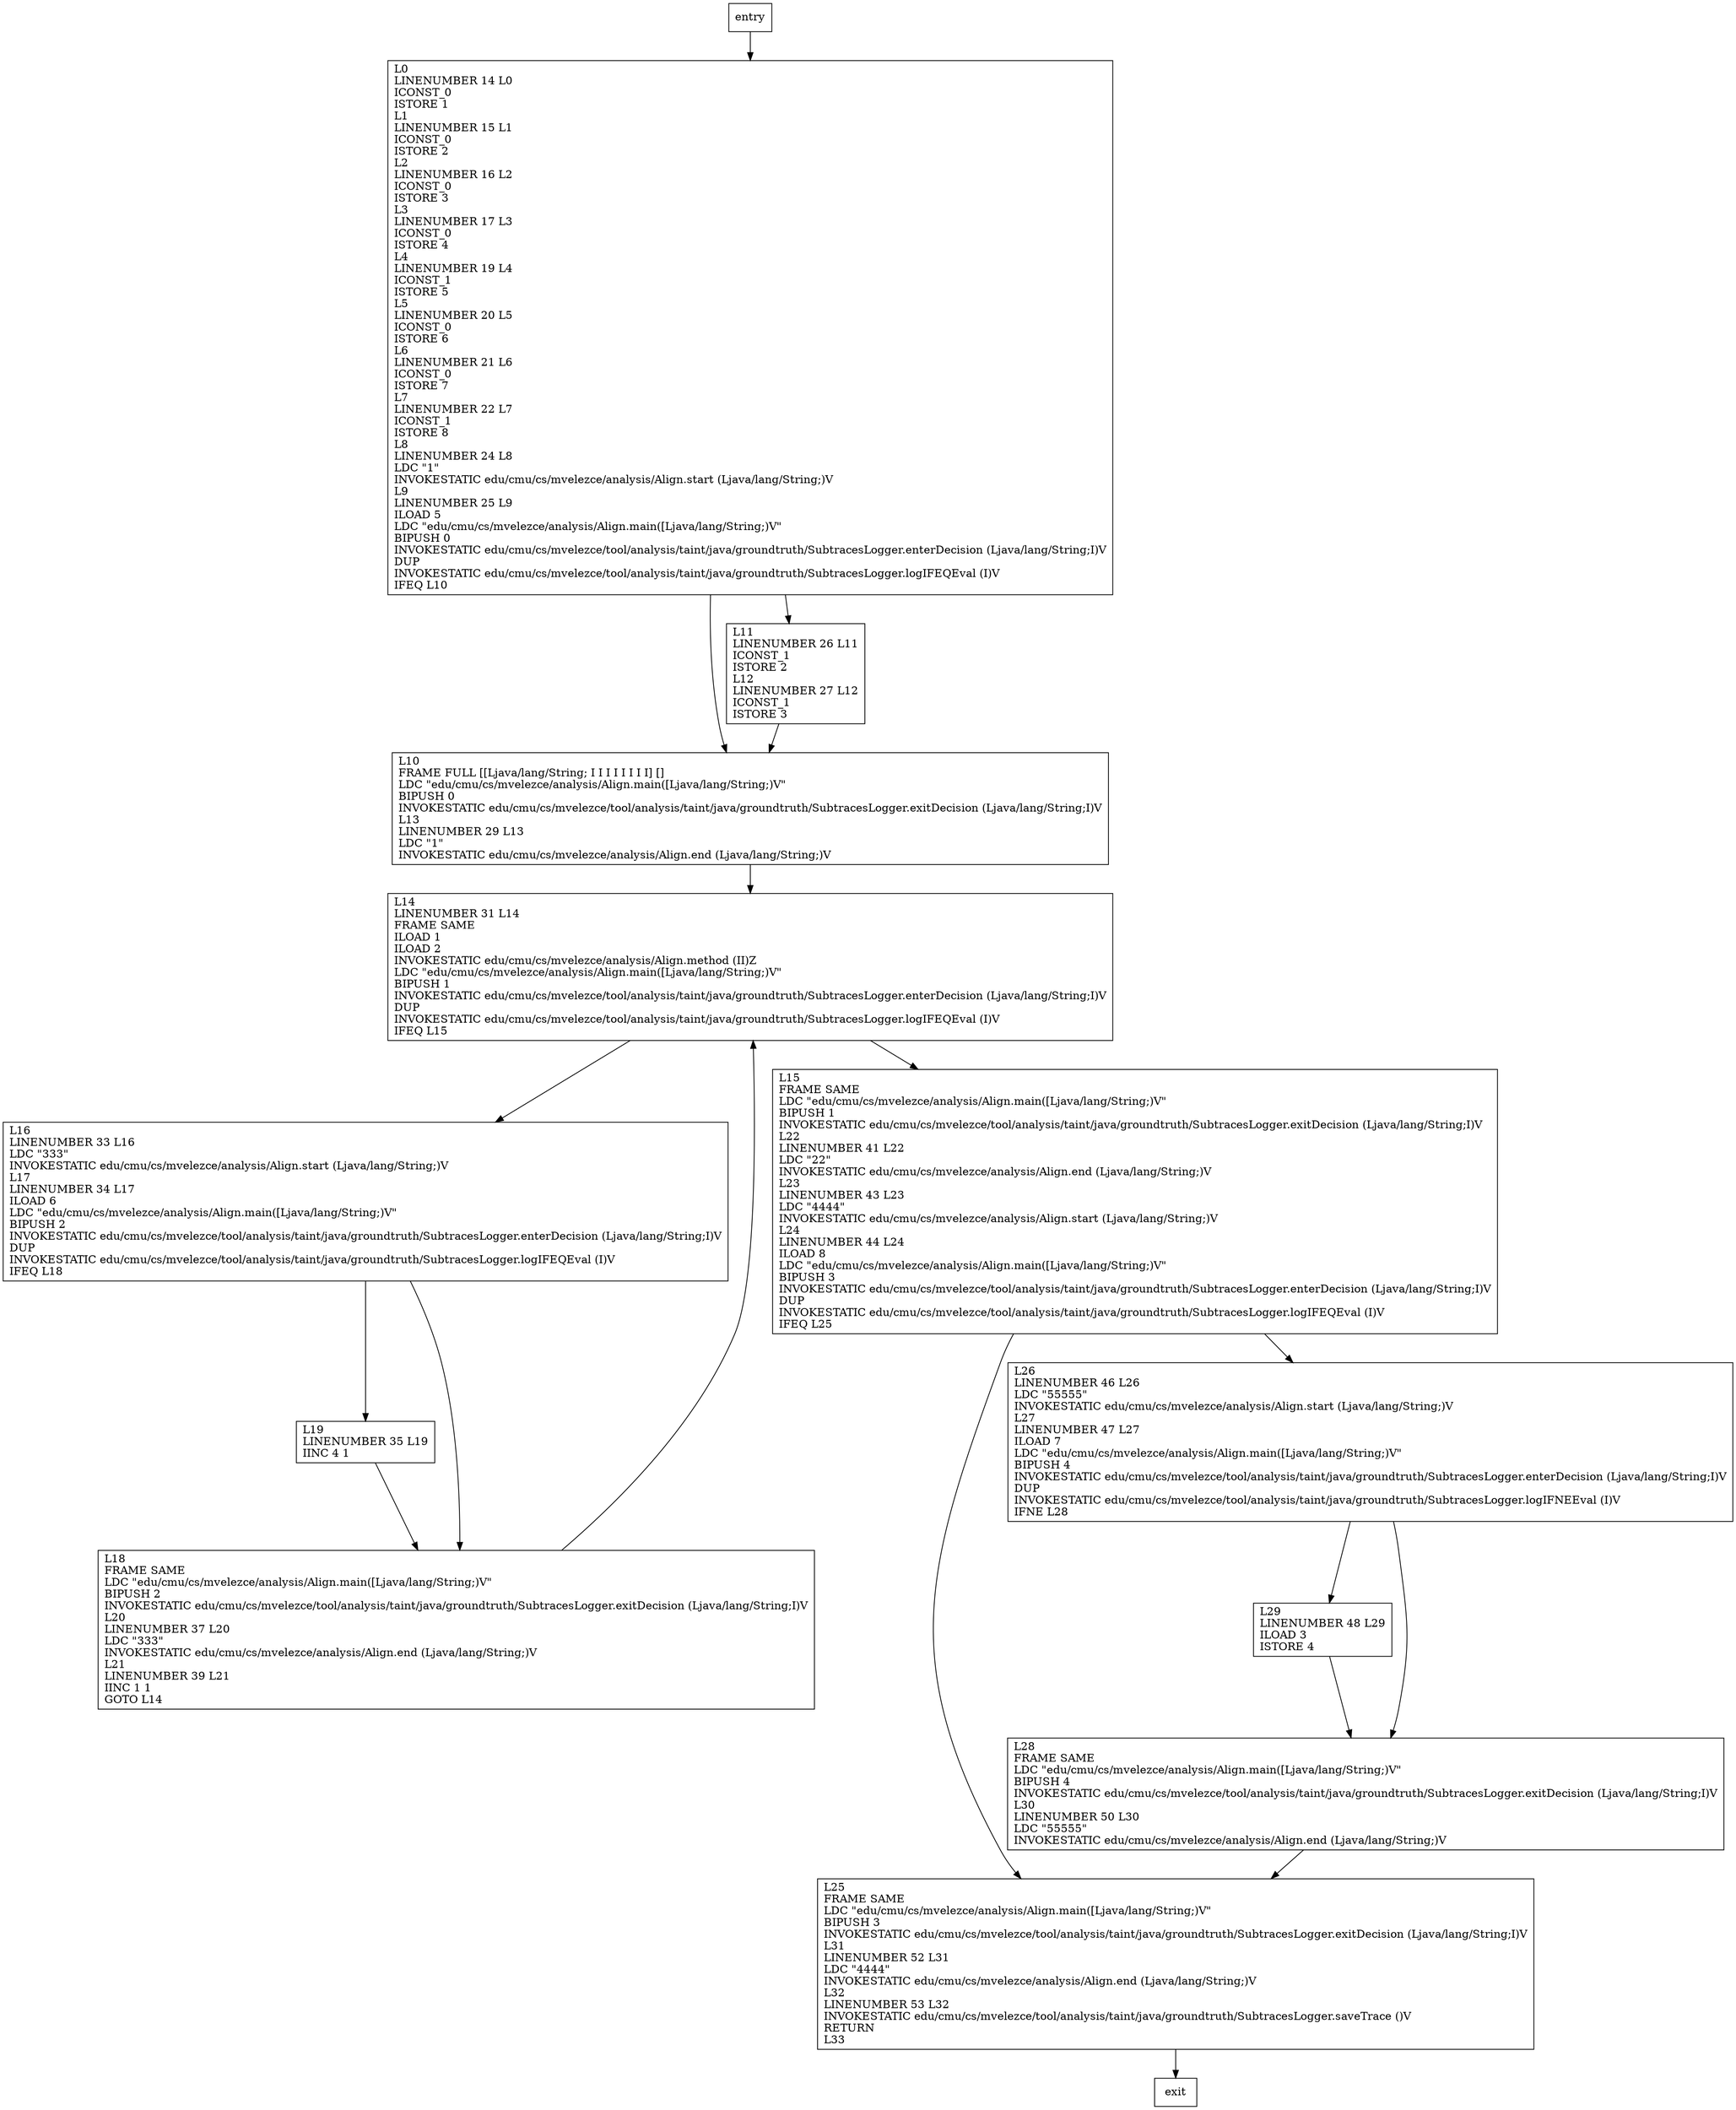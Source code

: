 digraph main {
node [shape=record];
503943109 [label="L10\lFRAME FULL [[Ljava/lang/String; I I I I I I I I] []\lLDC \"edu/cmu/cs/mvelezce/analysis/Align.main([Ljava/lang/String;)V\"\lBIPUSH 0\lINVOKESTATIC edu/cmu/cs/mvelezce/tool/analysis/taint/java/groundtruth/SubtracesLogger.exitDecision (Ljava/lang/String;I)V\lL13\lLINENUMBER 29 L13\lLDC \"1\"\lINVOKESTATIC edu/cmu/cs/mvelezce/analysis/Align.end (Ljava/lang/String;)V\l"];
777815082 [label="L25\lFRAME SAME\lLDC \"edu/cmu/cs/mvelezce/analysis/Align.main([Ljava/lang/String;)V\"\lBIPUSH 3\lINVOKESTATIC edu/cmu/cs/mvelezce/tool/analysis/taint/java/groundtruth/SubtracesLogger.exitDecision (Ljava/lang/String;I)V\lL31\lLINENUMBER 52 L31\lLDC \"4444\"\lINVOKESTATIC edu/cmu/cs/mvelezce/analysis/Align.end (Ljava/lang/String;)V\lL32\lLINENUMBER 53 L32\lINVOKESTATIC edu/cmu/cs/mvelezce/tool/analysis/taint/java/groundtruth/SubtracesLogger.saveTrace ()V\lRETURN\lL33\l"];
1102797376 [label="L0\lLINENUMBER 14 L0\lICONST_0\lISTORE 1\lL1\lLINENUMBER 15 L1\lICONST_0\lISTORE 2\lL2\lLINENUMBER 16 L2\lICONST_0\lISTORE 3\lL3\lLINENUMBER 17 L3\lICONST_0\lISTORE 4\lL4\lLINENUMBER 19 L4\lICONST_1\lISTORE 5\lL5\lLINENUMBER 20 L5\lICONST_0\lISTORE 6\lL6\lLINENUMBER 21 L6\lICONST_0\lISTORE 7\lL7\lLINENUMBER 22 L7\lICONST_1\lISTORE 8\lL8\lLINENUMBER 24 L8\lLDC \"1\"\lINVOKESTATIC edu/cmu/cs/mvelezce/analysis/Align.start (Ljava/lang/String;)V\lL9\lLINENUMBER 25 L9\lILOAD 5\lLDC \"edu/cmu/cs/mvelezce/analysis/Align.main([Ljava/lang/String;)V\"\lBIPUSH 0\lINVOKESTATIC edu/cmu/cs/mvelezce/tool/analysis/taint/java/groundtruth/SubtracesLogger.enterDecision (Ljava/lang/String;I)V\lDUP\lINVOKESTATIC edu/cmu/cs/mvelezce/tool/analysis/taint/java/groundtruth/SubtracesLogger.logIFEQEval (I)V\lIFEQ L10\l"];
2012504 [label="L14\lLINENUMBER 31 L14\lFRAME SAME\lILOAD 1\lILOAD 2\lINVOKESTATIC edu/cmu/cs/mvelezce/analysis/Align.method (II)Z\lLDC \"edu/cmu/cs/mvelezce/analysis/Align.main([Ljava/lang/String;)V\"\lBIPUSH 1\lINVOKESTATIC edu/cmu/cs/mvelezce/tool/analysis/taint/java/groundtruth/SubtracesLogger.enterDecision (Ljava/lang/String;I)V\lDUP\lINVOKESTATIC edu/cmu/cs/mvelezce/tool/analysis/taint/java/groundtruth/SubtracesLogger.logIFEQEval (I)V\lIFEQ L15\l"];
1592449474 [label="L18\lFRAME SAME\lLDC \"edu/cmu/cs/mvelezce/analysis/Align.main([Ljava/lang/String;)V\"\lBIPUSH 2\lINVOKESTATIC edu/cmu/cs/mvelezce/tool/analysis/taint/java/groundtruth/SubtracesLogger.exitDecision (Ljava/lang/String;I)V\lL20\lLINENUMBER 37 L20\lLDC \"333\"\lINVOKESTATIC edu/cmu/cs/mvelezce/analysis/Align.end (Ljava/lang/String;)V\lL21\lLINENUMBER 39 L21\lIINC 1 1\lGOTO L14\l"];
1430547712 [label="L29\lLINENUMBER 48 L29\lILOAD 3\lISTORE 4\l"];
460097089 [label="L16\lLINENUMBER 33 L16\lLDC \"333\"\lINVOKESTATIC edu/cmu/cs/mvelezce/analysis/Align.start (Ljava/lang/String;)V\lL17\lLINENUMBER 34 L17\lILOAD 6\lLDC \"edu/cmu/cs/mvelezce/analysis/Align.main([Ljava/lang/String;)V\"\lBIPUSH 2\lINVOKESTATIC edu/cmu/cs/mvelezce/tool/analysis/taint/java/groundtruth/SubtracesLogger.enterDecision (Ljava/lang/String;I)V\lDUP\lINVOKESTATIC edu/cmu/cs/mvelezce/tool/analysis/taint/java/groundtruth/SubtracesLogger.logIFEQEval (I)V\lIFEQ L18\l"];
566952656 [label="L26\lLINENUMBER 46 L26\lLDC \"55555\"\lINVOKESTATIC edu/cmu/cs/mvelezce/analysis/Align.start (Ljava/lang/String;)V\lL27\lLINENUMBER 47 L27\lILOAD 7\lLDC \"edu/cmu/cs/mvelezce/analysis/Align.main([Ljava/lang/String;)V\"\lBIPUSH 4\lINVOKESTATIC edu/cmu/cs/mvelezce/tool/analysis/taint/java/groundtruth/SubtracesLogger.enterDecision (Ljava/lang/String;I)V\lDUP\lINVOKESTATIC edu/cmu/cs/mvelezce/tool/analysis/taint/java/groundtruth/SubtracesLogger.logIFNEEval (I)V\lIFNE L28\l"];
2031014617 [label="L15\lFRAME SAME\lLDC \"edu/cmu/cs/mvelezce/analysis/Align.main([Ljava/lang/String;)V\"\lBIPUSH 1\lINVOKESTATIC edu/cmu/cs/mvelezce/tool/analysis/taint/java/groundtruth/SubtracesLogger.exitDecision (Ljava/lang/String;I)V\lL22\lLINENUMBER 41 L22\lLDC \"22\"\lINVOKESTATIC edu/cmu/cs/mvelezce/analysis/Align.end (Ljava/lang/String;)V\lL23\lLINENUMBER 43 L23\lLDC \"4444\"\lINVOKESTATIC edu/cmu/cs/mvelezce/analysis/Align.start (Ljava/lang/String;)V\lL24\lLINENUMBER 44 L24\lILOAD 8\lLDC \"edu/cmu/cs/mvelezce/analysis/Align.main([Ljava/lang/String;)V\"\lBIPUSH 3\lINVOKESTATIC edu/cmu/cs/mvelezce/tool/analysis/taint/java/groundtruth/SubtracesLogger.enterDecision (Ljava/lang/String;I)V\lDUP\lINVOKESTATIC edu/cmu/cs/mvelezce/tool/analysis/taint/java/groundtruth/SubtracesLogger.logIFEQEval (I)V\lIFEQ L25\l"];
732630426 [label="L19\lLINENUMBER 35 L19\lIINC 4 1\l"];
138233762 [label="L11\lLINENUMBER 26 L11\lICONST_1\lISTORE 2\lL12\lLINENUMBER 27 L12\lICONST_1\lISTORE 3\l"];
1567136678 [label="L28\lFRAME SAME\lLDC \"edu/cmu/cs/mvelezce/analysis/Align.main([Ljava/lang/String;)V\"\lBIPUSH 4\lINVOKESTATIC edu/cmu/cs/mvelezce/tool/analysis/taint/java/groundtruth/SubtracesLogger.exitDecision (Ljava/lang/String;I)V\lL30\lLINENUMBER 50 L30\lLDC \"55555\"\lINVOKESTATIC edu/cmu/cs/mvelezce/analysis/Align.end (Ljava/lang/String;)V\l"];
entry;
exit;
503943109 -> 2012504;
777815082 -> exit;
1430547712 -> 1567136678;
460097089 -> 1592449474;
460097089 -> 732630426;
2031014617 -> 777815082;
2031014617 -> 566952656;
732630426 -> 1592449474;
1102797376 -> 503943109;
1102797376 -> 138233762;
2012504 -> 460097089;
2012504 -> 2031014617;
entry -> 1102797376;
1592449474 -> 2012504;
566952656 -> 1430547712;
566952656 -> 1567136678;
138233762 -> 503943109;
1567136678 -> 777815082;
}
